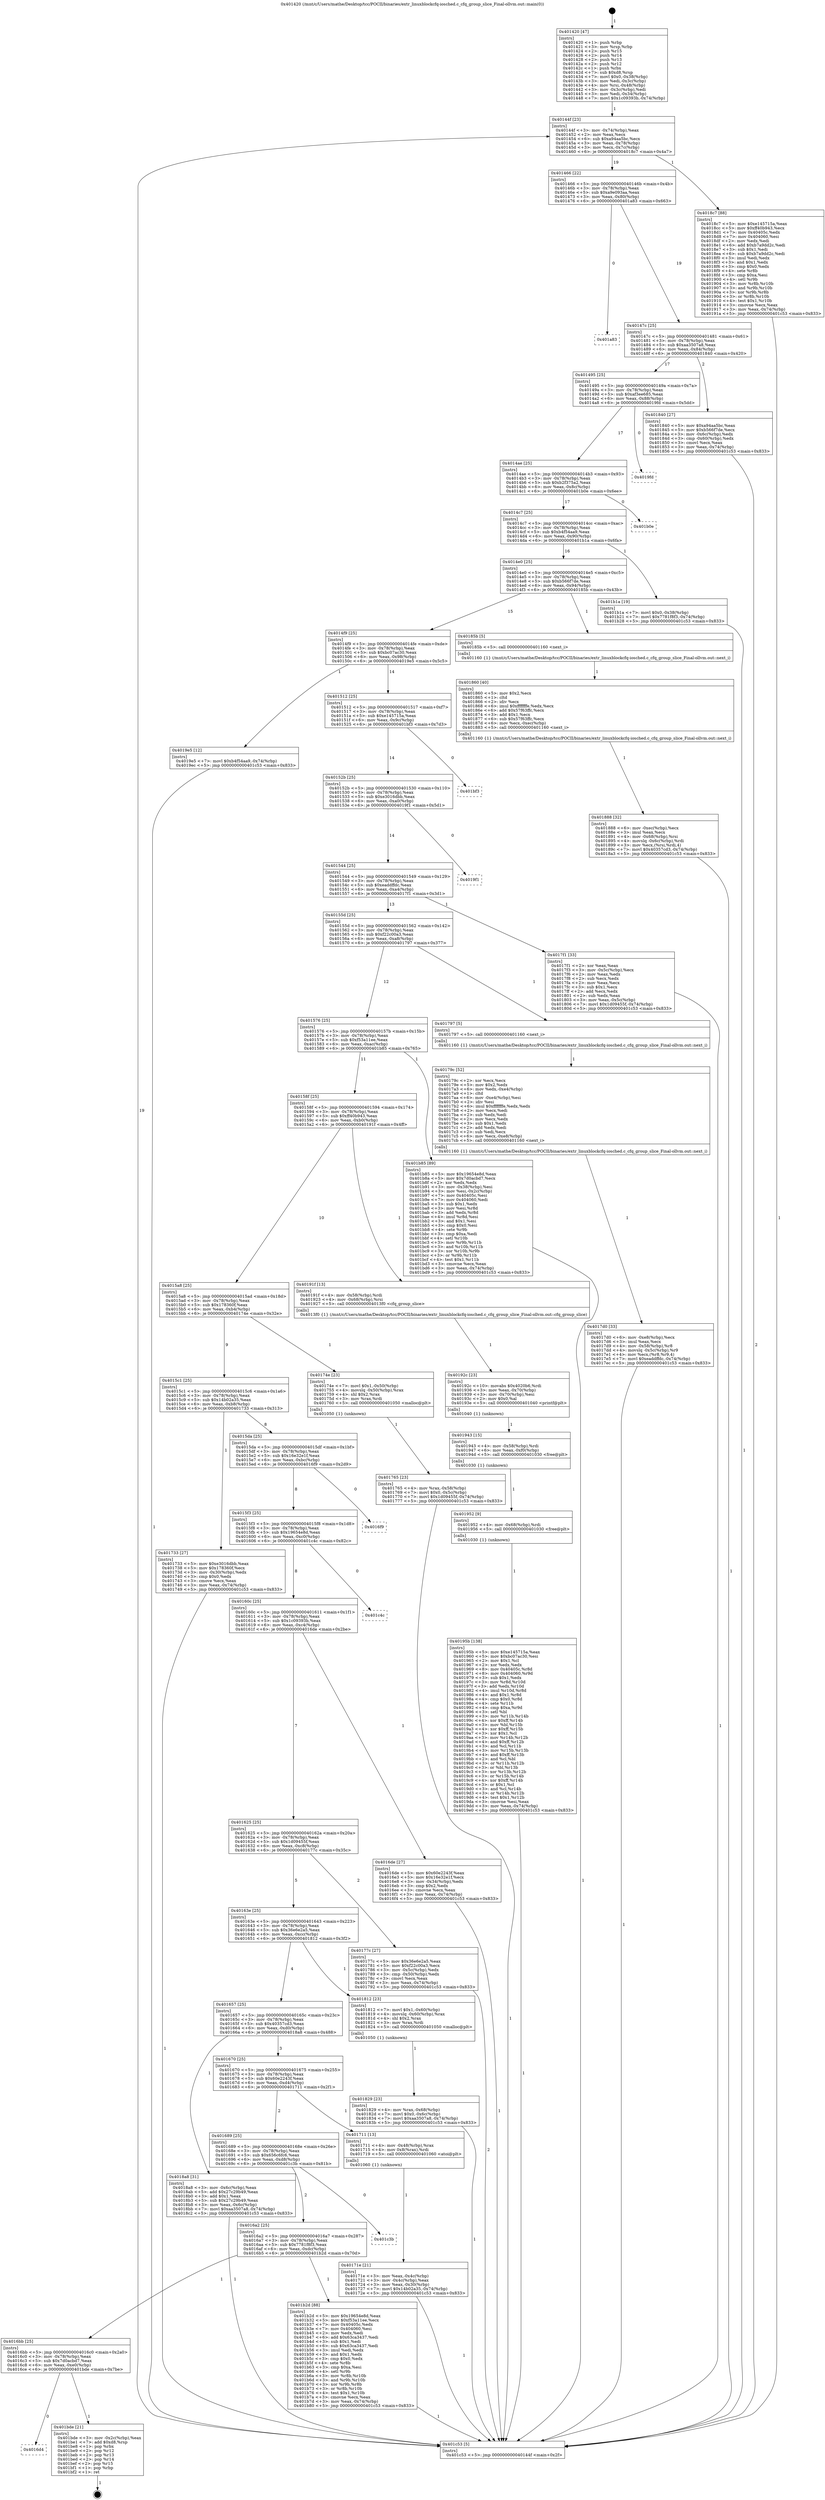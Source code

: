 digraph "0x401420" {
  label = "0x401420 (/mnt/c/Users/mathe/Desktop/tcc/POCII/binaries/extr_linuxblockcfq-iosched.c_cfq_group_slice_Final-ollvm.out::main(0))"
  labelloc = "t"
  node[shape=record]

  Entry [label="",width=0.3,height=0.3,shape=circle,fillcolor=black,style=filled]
  "0x40144f" [label="{
     0x40144f [23]\l
     | [instrs]\l
     &nbsp;&nbsp;0x40144f \<+3\>: mov -0x74(%rbp),%eax\l
     &nbsp;&nbsp;0x401452 \<+2\>: mov %eax,%ecx\l
     &nbsp;&nbsp;0x401454 \<+6\>: sub $0xa94aa5bc,%ecx\l
     &nbsp;&nbsp;0x40145a \<+3\>: mov %eax,-0x78(%rbp)\l
     &nbsp;&nbsp;0x40145d \<+3\>: mov %ecx,-0x7c(%rbp)\l
     &nbsp;&nbsp;0x401460 \<+6\>: je 00000000004018c7 \<main+0x4a7\>\l
  }"]
  "0x4018c7" [label="{
     0x4018c7 [88]\l
     | [instrs]\l
     &nbsp;&nbsp;0x4018c7 \<+5\>: mov $0xe145715a,%eax\l
     &nbsp;&nbsp;0x4018cc \<+5\>: mov $0xff40b943,%ecx\l
     &nbsp;&nbsp;0x4018d1 \<+7\>: mov 0x40405c,%edx\l
     &nbsp;&nbsp;0x4018d8 \<+7\>: mov 0x404060,%esi\l
     &nbsp;&nbsp;0x4018df \<+2\>: mov %edx,%edi\l
     &nbsp;&nbsp;0x4018e1 \<+6\>: add $0xb7a9dd2c,%edi\l
     &nbsp;&nbsp;0x4018e7 \<+3\>: sub $0x1,%edi\l
     &nbsp;&nbsp;0x4018ea \<+6\>: sub $0xb7a9dd2c,%edi\l
     &nbsp;&nbsp;0x4018f0 \<+3\>: imul %edi,%edx\l
     &nbsp;&nbsp;0x4018f3 \<+3\>: and $0x1,%edx\l
     &nbsp;&nbsp;0x4018f6 \<+3\>: cmp $0x0,%edx\l
     &nbsp;&nbsp;0x4018f9 \<+4\>: sete %r8b\l
     &nbsp;&nbsp;0x4018fd \<+3\>: cmp $0xa,%esi\l
     &nbsp;&nbsp;0x401900 \<+4\>: setl %r9b\l
     &nbsp;&nbsp;0x401904 \<+3\>: mov %r8b,%r10b\l
     &nbsp;&nbsp;0x401907 \<+3\>: and %r9b,%r10b\l
     &nbsp;&nbsp;0x40190a \<+3\>: xor %r9b,%r8b\l
     &nbsp;&nbsp;0x40190d \<+3\>: or %r8b,%r10b\l
     &nbsp;&nbsp;0x401910 \<+4\>: test $0x1,%r10b\l
     &nbsp;&nbsp;0x401914 \<+3\>: cmovne %ecx,%eax\l
     &nbsp;&nbsp;0x401917 \<+3\>: mov %eax,-0x74(%rbp)\l
     &nbsp;&nbsp;0x40191a \<+5\>: jmp 0000000000401c53 \<main+0x833\>\l
  }"]
  "0x401466" [label="{
     0x401466 [22]\l
     | [instrs]\l
     &nbsp;&nbsp;0x401466 \<+5\>: jmp 000000000040146b \<main+0x4b\>\l
     &nbsp;&nbsp;0x40146b \<+3\>: mov -0x78(%rbp),%eax\l
     &nbsp;&nbsp;0x40146e \<+5\>: sub $0xa9e093aa,%eax\l
     &nbsp;&nbsp;0x401473 \<+3\>: mov %eax,-0x80(%rbp)\l
     &nbsp;&nbsp;0x401476 \<+6\>: je 0000000000401a83 \<main+0x663\>\l
  }"]
  Exit [label="",width=0.3,height=0.3,shape=circle,fillcolor=black,style=filled,peripheries=2]
  "0x401a83" [label="{
     0x401a83\l
  }", style=dashed]
  "0x40147c" [label="{
     0x40147c [25]\l
     | [instrs]\l
     &nbsp;&nbsp;0x40147c \<+5\>: jmp 0000000000401481 \<main+0x61\>\l
     &nbsp;&nbsp;0x401481 \<+3\>: mov -0x78(%rbp),%eax\l
     &nbsp;&nbsp;0x401484 \<+5\>: sub $0xaa3507a8,%eax\l
     &nbsp;&nbsp;0x401489 \<+6\>: mov %eax,-0x84(%rbp)\l
     &nbsp;&nbsp;0x40148f \<+6\>: je 0000000000401840 \<main+0x420\>\l
  }"]
  "0x4016d4" [label="{
     0x4016d4\l
  }", style=dashed]
  "0x401840" [label="{
     0x401840 [27]\l
     | [instrs]\l
     &nbsp;&nbsp;0x401840 \<+5\>: mov $0xa94aa5bc,%eax\l
     &nbsp;&nbsp;0x401845 \<+5\>: mov $0xb566f7de,%ecx\l
     &nbsp;&nbsp;0x40184a \<+3\>: mov -0x6c(%rbp),%edx\l
     &nbsp;&nbsp;0x40184d \<+3\>: cmp -0x60(%rbp),%edx\l
     &nbsp;&nbsp;0x401850 \<+3\>: cmovl %ecx,%eax\l
     &nbsp;&nbsp;0x401853 \<+3\>: mov %eax,-0x74(%rbp)\l
     &nbsp;&nbsp;0x401856 \<+5\>: jmp 0000000000401c53 \<main+0x833\>\l
  }"]
  "0x401495" [label="{
     0x401495 [25]\l
     | [instrs]\l
     &nbsp;&nbsp;0x401495 \<+5\>: jmp 000000000040149a \<main+0x7a\>\l
     &nbsp;&nbsp;0x40149a \<+3\>: mov -0x78(%rbp),%eax\l
     &nbsp;&nbsp;0x40149d \<+5\>: sub $0xaf3ee685,%eax\l
     &nbsp;&nbsp;0x4014a2 \<+6\>: mov %eax,-0x88(%rbp)\l
     &nbsp;&nbsp;0x4014a8 \<+6\>: je 00000000004019fd \<main+0x5dd\>\l
  }"]
  "0x401bde" [label="{
     0x401bde [21]\l
     | [instrs]\l
     &nbsp;&nbsp;0x401bde \<+3\>: mov -0x2c(%rbp),%eax\l
     &nbsp;&nbsp;0x401be1 \<+7\>: add $0xd8,%rsp\l
     &nbsp;&nbsp;0x401be8 \<+1\>: pop %rbx\l
     &nbsp;&nbsp;0x401be9 \<+2\>: pop %r12\l
     &nbsp;&nbsp;0x401beb \<+2\>: pop %r13\l
     &nbsp;&nbsp;0x401bed \<+2\>: pop %r14\l
     &nbsp;&nbsp;0x401bef \<+2\>: pop %r15\l
     &nbsp;&nbsp;0x401bf1 \<+1\>: pop %rbp\l
     &nbsp;&nbsp;0x401bf2 \<+1\>: ret\l
  }"]
  "0x4019fd" [label="{
     0x4019fd\l
  }", style=dashed]
  "0x4014ae" [label="{
     0x4014ae [25]\l
     | [instrs]\l
     &nbsp;&nbsp;0x4014ae \<+5\>: jmp 00000000004014b3 \<main+0x93\>\l
     &nbsp;&nbsp;0x4014b3 \<+3\>: mov -0x78(%rbp),%eax\l
     &nbsp;&nbsp;0x4014b6 \<+5\>: sub $0xb2f375a2,%eax\l
     &nbsp;&nbsp;0x4014bb \<+6\>: mov %eax,-0x8c(%rbp)\l
     &nbsp;&nbsp;0x4014c1 \<+6\>: je 0000000000401b0e \<main+0x6ee\>\l
  }"]
  "0x4016bb" [label="{
     0x4016bb [25]\l
     | [instrs]\l
     &nbsp;&nbsp;0x4016bb \<+5\>: jmp 00000000004016c0 \<main+0x2a0\>\l
     &nbsp;&nbsp;0x4016c0 \<+3\>: mov -0x78(%rbp),%eax\l
     &nbsp;&nbsp;0x4016c3 \<+5\>: sub $0x7d0acbd7,%eax\l
     &nbsp;&nbsp;0x4016c8 \<+6\>: mov %eax,-0xe0(%rbp)\l
     &nbsp;&nbsp;0x4016ce \<+6\>: je 0000000000401bde \<main+0x7be\>\l
  }"]
  "0x401b0e" [label="{
     0x401b0e\l
  }", style=dashed]
  "0x4014c7" [label="{
     0x4014c7 [25]\l
     | [instrs]\l
     &nbsp;&nbsp;0x4014c7 \<+5\>: jmp 00000000004014cc \<main+0xac\>\l
     &nbsp;&nbsp;0x4014cc \<+3\>: mov -0x78(%rbp),%eax\l
     &nbsp;&nbsp;0x4014cf \<+5\>: sub $0xb4f54aa9,%eax\l
     &nbsp;&nbsp;0x4014d4 \<+6\>: mov %eax,-0x90(%rbp)\l
     &nbsp;&nbsp;0x4014da \<+6\>: je 0000000000401b1a \<main+0x6fa\>\l
  }"]
  "0x401b2d" [label="{
     0x401b2d [88]\l
     | [instrs]\l
     &nbsp;&nbsp;0x401b2d \<+5\>: mov $0x19654e8d,%eax\l
     &nbsp;&nbsp;0x401b32 \<+5\>: mov $0xf53a11ee,%ecx\l
     &nbsp;&nbsp;0x401b37 \<+7\>: mov 0x40405c,%edx\l
     &nbsp;&nbsp;0x401b3e \<+7\>: mov 0x404060,%esi\l
     &nbsp;&nbsp;0x401b45 \<+2\>: mov %edx,%edi\l
     &nbsp;&nbsp;0x401b47 \<+6\>: add $0x63ca3437,%edi\l
     &nbsp;&nbsp;0x401b4d \<+3\>: sub $0x1,%edi\l
     &nbsp;&nbsp;0x401b50 \<+6\>: sub $0x63ca3437,%edi\l
     &nbsp;&nbsp;0x401b56 \<+3\>: imul %edi,%edx\l
     &nbsp;&nbsp;0x401b59 \<+3\>: and $0x1,%edx\l
     &nbsp;&nbsp;0x401b5c \<+3\>: cmp $0x0,%edx\l
     &nbsp;&nbsp;0x401b5f \<+4\>: sete %r8b\l
     &nbsp;&nbsp;0x401b63 \<+3\>: cmp $0xa,%esi\l
     &nbsp;&nbsp;0x401b66 \<+4\>: setl %r9b\l
     &nbsp;&nbsp;0x401b6a \<+3\>: mov %r8b,%r10b\l
     &nbsp;&nbsp;0x401b6d \<+3\>: and %r9b,%r10b\l
     &nbsp;&nbsp;0x401b70 \<+3\>: xor %r9b,%r8b\l
     &nbsp;&nbsp;0x401b73 \<+3\>: or %r8b,%r10b\l
     &nbsp;&nbsp;0x401b76 \<+4\>: test $0x1,%r10b\l
     &nbsp;&nbsp;0x401b7a \<+3\>: cmovne %ecx,%eax\l
     &nbsp;&nbsp;0x401b7d \<+3\>: mov %eax,-0x74(%rbp)\l
     &nbsp;&nbsp;0x401b80 \<+5\>: jmp 0000000000401c53 \<main+0x833\>\l
  }"]
  "0x401b1a" [label="{
     0x401b1a [19]\l
     | [instrs]\l
     &nbsp;&nbsp;0x401b1a \<+7\>: movl $0x0,-0x38(%rbp)\l
     &nbsp;&nbsp;0x401b21 \<+7\>: movl $0x7781f8f3,-0x74(%rbp)\l
     &nbsp;&nbsp;0x401b28 \<+5\>: jmp 0000000000401c53 \<main+0x833\>\l
  }"]
  "0x4014e0" [label="{
     0x4014e0 [25]\l
     | [instrs]\l
     &nbsp;&nbsp;0x4014e0 \<+5\>: jmp 00000000004014e5 \<main+0xc5\>\l
     &nbsp;&nbsp;0x4014e5 \<+3\>: mov -0x78(%rbp),%eax\l
     &nbsp;&nbsp;0x4014e8 \<+5\>: sub $0xb566f7de,%eax\l
     &nbsp;&nbsp;0x4014ed \<+6\>: mov %eax,-0x94(%rbp)\l
     &nbsp;&nbsp;0x4014f3 \<+6\>: je 000000000040185b \<main+0x43b\>\l
  }"]
  "0x4016a2" [label="{
     0x4016a2 [25]\l
     | [instrs]\l
     &nbsp;&nbsp;0x4016a2 \<+5\>: jmp 00000000004016a7 \<main+0x287\>\l
     &nbsp;&nbsp;0x4016a7 \<+3\>: mov -0x78(%rbp),%eax\l
     &nbsp;&nbsp;0x4016aa \<+5\>: sub $0x7781f8f3,%eax\l
     &nbsp;&nbsp;0x4016af \<+6\>: mov %eax,-0xdc(%rbp)\l
     &nbsp;&nbsp;0x4016b5 \<+6\>: je 0000000000401b2d \<main+0x70d\>\l
  }"]
  "0x40185b" [label="{
     0x40185b [5]\l
     | [instrs]\l
     &nbsp;&nbsp;0x40185b \<+5\>: call 0000000000401160 \<next_i\>\l
     | [calls]\l
     &nbsp;&nbsp;0x401160 \{1\} (/mnt/c/Users/mathe/Desktop/tcc/POCII/binaries/extr_linuxblockcfq-iosched.c_cfq_group_slice_Final-ollvm.out::next_i)\l
  }"]
  "0x4014f9" [label="{
     0x4014f9 [25]\l
     | [instrs]\l
     &nbsp;&nbsp;0x4014f9 \<+5\>: jmp 00000000004014fe \<main+0xde\>\l
     &nbsp;&nbsp;0x4014fe \<+3\>: mov -0x78(%rbp),%eax\l
     &nbsp;&nbsp;0x401501 \<+5\>: sub $0xbc07ac30,%eax\l
     &nbsp;&nbsp;0x401506 \<+6\>: mov %eax,-0x98(%rbp)\l
     &nbsp;&nbsp;0x40150c \<+6\>: je 00000000004019e5 \<main+0x5c5\>\l
  }"]
  "0x401c3b" [label="{
     0x401c3b\l
  }", style=dashed]
  "0x4019e5" [label="{
     0x4019e5 [12]\l
     | [instrs]\l
     &nbsp;&nbsp;0x4019e5 \<+7\>: movl $0xb4f54aa9,-0x74(%rbp)\l
     &nbsp;&nbsp;0x4019ec \<+5\>: jmp 0000000000401c53 \<main+0x833\>\l
  }"]
  "0x401512" [label="{
     0x401512 [25]\l
     | [instrs]\l
     &nbsp;&nbsp;0x401512 \<+5\>: jmp 0000000000401517 \<main+0xf7\>\l
     &nbsp;&nbsp;0x401517 \<+3\>: mov -0x78(%rbp),%eax\l
     &nbsp;&nbsp;0x40151a \<+5\>: sub $0xe145715a,%eax\l
     &nbsp;&nbsp;0x40151f \<+6\>: mov %eax,-0x9c(%rbp)\l
     &nbsp;&nbsp;0x401525 \<+6\>: je 0000000000401bf3 \<main+0x7d3\>\l
  }"]
  "0x40195b" [label="{
     0x40195b [138]\l
     | [instrs]\l
     &nbsp;&nbsp;0x40195b \<+5\>: mov $0xe145715a,%eax\l
     &nbsp;&nbsp;0x401960 \<+5\>: mov $0xbc07ac30,%esi\l
     &nbsp;&nbsp;0x401965 \<+2\>: mov $0x1,%cl\l
     &nbsp;&nbsp;0x401967 \<+2\>: xor %edx,%edx\l
     &nbsp;&nbsp;0x401969 \<+8\>: mov 0x40405c,%r8d\l
     &nbsp;&nbsp;0x401971 \<+8\>: mov 0x404060,%r9d\l
     &nbsp;&nbsp;0x401979 \<+3\>: sub $0x1,%edx\l
     &nbsp;&nbsp;0x40197c \<+3\>: mov %r8d,%r10d\l
     &nbsp;&nbsp;0x40197f \<+3\>: add %edx,%r10d\l
     &nbsp;&nbsp;0x401982 \<+4\>: imul %r10d,%r8d\l
     &nbsp;&nbsp;0x401986 \<+4\>: and $0x1,%r8d\l
     &nbsp;&nbsp;0x40198a \<+4\>: cmp $0x0,%r8d\l
     &nbsp;&nbsp;0x40198e \<+4\>: sete %r11b\l
     &nbsp;&nbsp;0x401992 \<+4\>: cmp $0xa,%r9d\l
     &nbsp;&nbsp;0x401996 \<+3\>: setl %bl\l
     &nbsp;&nbsp;0x401999 \<+3\>: mov %r11b,%r14b\l
     &nbsp;&nbsp;0x40199c \<+4\>: xor $0xff,%r14b\l
     &nbsp;&nbsp;0x4019a0 \<+3\>: mov %bl,%r15b\l
     &nbsp;&nbsp;0x4019a3 \<+4\>: xor $0xff,%r15b\l
     &nbsp;&nbsp;0x4019a7 \<+3\>: xor $0x1,%cl\l
     &nbsp;&nbsp;0x4019aa \<+3\>: mov %r14b,%r12b\l
     &nbsp;&nbsp;0x4019ad \<+4\>: and $0xff,%r12b\l
     &nbsp;&nbsp;0x4019b1 \<+3\>: and %cl,%r11b\l
     &nbsp;&nbsp;0x4019b4 \<+3\>: mov %r15b,%r13b\l
     &nbsp;&nbsp;0x4019b7 \<+4\>: and $0xff,%r13b\l
     &nbsp;&nbsp;0x4019bb \<+2\>: and %cl,%bl\l
     &nbsp;&nbsp;0x4019bd \<+3\>: or %r11b,%r12b\l
     &nbsp;&nbsp;0x4019c0 \<+3\>: or %bl,%r13b\l
     &nbsp;&nbsp;0x4019c3 \<+3\>: xor %r13b,%r12b\l
     &nbsp;&nbsp;0x4019c6 \<+3\>: or %r15b,%r14b\l
     &nbsp;&nbsp;0x4019c9 \<+4\>: xor $0xff,%r14b\l
     &nbsp;&nbsp;0x4019cd \<+3\>: or $0x1,%cl\l
     &nbsp;&nbsp;0x4019d0 \<+3\>: and %cl,%r14b\l
     &nbsp;&nbsp;0x4019d3 \<+3\>: or %r14b,%r12b\l
     &nbsp;&nbsp;0x4019d6 \<+4\>: test $0x1,%r12b\l
     &nbsp;&nbsp;0x4019da \<+3\>: cmovne %esi,%eax\l
     &nbsp;&nbsp;0x4019dd \<+3\>: mov %eax,-0x74(%rbp)\l
     &nbsp;&nbsp;0x4019e0 \<+5\>: jmp 0000000000401c53 \<main+0x833\>\l
  }"]
  "0x401bf3" [label="{
     0x401bf3\l
  }", style=dashed]
  "0x40152b" [label="{
     0x40152b [25]\l
     | [instrs]\l
     &nbsp;&nbsp;0x40152b \<+5\>: jmp 0000000000401530 \<main+0x110\>\l
     &nbsp;&nbsp;0x401530 \<+3\>: mov -0x78(%rbp),%eax\l
     &nbsp;&nbsp;0x401533 \<+5\>: sub $0xe3016dbb,%eax\l
     &nbsp;&nbsp;0x401538 \<+6\>: mov %eax,-0xa0(%rbp)\l
     &nbsp;&nbsp;0x40153e \<+6\>: je 00000000004019f1 \<main+0x5d1\>\l
  }"]
  "0x401952" [label="{
     0x401952 [9]\l
     | [instrs]\l
     &nbsp;&nbsp;0x401952 \<+4\>: mov -0x68(%rbp),%rdi\l
     &nbsp;&nbsp;0x401956 \<+5\>: call 0000000000401030 \<free@plt\>\l
     | [calls]\l
     &nbsp;&nbsp;0x401030 \{1\} (unknown)\l
  }"]
  "0x4019f1" [label="{
     0x4019f1\l
  }", style=dashed]
  "0x401544" [label="{
     0x401544 [25]\l
     | [instrs]\l
     &nbsp;&nbsp;0x401544 \<+5\>: jmp 0000000000401549 \<main+0x129\>\l
     &nbsp;&nbsp;0x401549 \<+3\>: mov -0x78(%rbp),%eax\l
     &nbsp;&nbsp;0x40154c \<+5\>: sub $0xeaddffdc,%eax\l
     &nbsp;&nbsp;0x401551 \<+6\>: mov %eax,-0xa4(%rbp)\l
     &nbsp;&nbsp;0x401557 \<+6\>: je 00000000004017f1 \<main+0x3d1\>\l
  }"]
  "0x401943" [label="{
     0x401943 [15]\l
     | [instrs]\l
     &nbsp;&nbsp;0x401943 \<+4\>: mov -0x58(%rbp),%rdi\l
     &nbsp;&nbsp;0x401947 \<+6\>: mov %eax,-0xf0(%rbp)\l
     &nbsp;&nbsp;0x40194d \<+5\>: call 0000000000401030 \<free@plt\>\l
     | [calls]\l
     &nbsp;&nbsp;0x401030 \{1\} (unknown)\l
  }"]
  "0x4017f1" [label="{
     0x4017f1 [33]\l
     | [instrs]\l
     &nbsp;&nbsp;0x4017f1 \<+2\>: xor %eax,%eax\l
     &nbsp;&nbsp;0x4017f3 \<+3\>: mov -0x5c(%rbp),%ecx\l
     &nbsp;&nbsp;0x4017f6 \<+2\>: mov %eax,%edx\l
     &nbsp;&nbsp;0x4017f8 \<+2\>: sub %ecx,%edx\l
     &nbsp;&nbsp;0x4017fa \<+2\>: mov %eax,%ecx\l
     &nbsp;&nbsp;0x4017fc \<+3\>: sub $0x1,%ecx\l
     &nbsp;&nbsp;0x4017ff \<+2\>: add %ecx,%edx\l
     &nbsp;&nbsp;0x401801 \<+2\>: sub %edx,%eax\l
     &nbsp;&nbsp;0x401803 \<+3\>: mov %eax,-0x5c(%rbp)\l
     &nbsp;&nbsp;0x401806 \<+7\>: movl $0x1d09455f,-0x74(%rbp)\l
     &nbsp;&nbsp;0x40180d \<+5\>: jmp 0000000000401c53 \<main+0x833\>\l
  }"]
  "0x40155d" [label="{
     0x40155d [25]\l
     | [instrs]\l
     &nbsp;&nbsp;0x40155d \<+5\>: jmp 0000000000401562 \<main+0x142\>\l
     &nbsp;&nbsp;0x401562 \<+3\>: mov -0x78(%rbp),%eax\l
     &nbsp;&nbsp;0x401565 \<+5\>: sub $0xf22c00a3,%eax\l
     &nbsp;&nbsp;0x40156a \<+6\>: mov %eax,-0xa8(%rbp)\l
     &nbsp;&nbsp;0x401570 \<+6\>: je 0000000000401797 \<main+0x377\>\l
  }"]
  "0x40192c" [label="{
     0x40192c [23]\l
     | [instrs]\l
     &nbsp;&nbsp;0x40192c \<+10\>: movabs $0x4020b6,%rdi\l
     &nbsp;&nbsp;0x401936 \<+3\>: mov %eax,-0x70(%rbp)\l
     &nbsp;&nbsp;0x401939 \<+3\>: mov -0x70(%rbp),%esi\l
     &nbsp;&nbsp;0x40193c \<+2\>: mov $0x0,%al\l
     &nbsp;&nbsp;0x40193e \<+5\>: call 0000000000401040 \<printf@plt\>\l
     | [calls]\l
     &nbsp;&nbsp;0x401040 \{1\} (unknown)\l
  }"]
  "0x401797" [label="{
     0x401797 [5]\l
     | [instrs]\l
     &nbsp;&nbsp;0x401797 \<+5\>: call 0000000000401160 \<next_i\>\l
     | [calls]\l
     &nbsp;&nbsp;0x401160 \{1\} (/mnt/c/Users/mathe/Desktop/tcc/POCII/binaries/extr_linuxblockcfq-iosched.c_cfq_group_slice_Final-ollvm.out::next_i)\l
  }"]
  "0x401576" [label="{
     0x401576 [25]\l
     | [instrs]\l
     &nbsp;&nbsp;0x401576 \<+5\>: jmp 000000000040157b \<main+0x15b\>\l
     &nbsp;&nbsp;0x40157b \<+3\>: mov -0x78(%rbp),%eax\l
     &nbsp;&nbsp;0x40157e \<+5\>: sub $0xf53a11ee,%eax\l
     &nbsp;&nbsp;0x401583 \<+6\>: mov %eax,-0xac(%rbp)\l
     &nbsp;&nbsp;0x401589 \<+6\>: je 0000000000401b85 \<main+0x765\>\l
  }"]
  "0x401888" [label="{
     0x401888 [32]\l
     | [instrs]\l
     &nbsp;&nbsp;0x401888 \<+6\>: mov -0xec(%rbp),%ecx\l
     &nbsp;&nbsp;0x40188e \<+3\>: imul %eax,%ecx\l
     &nbsp;&nbsp;0x401891 \<+4\>: mov -0x68(%rbp),%rsi\l
     &nbsp;&nbsp;0x401895 \<+4\>: movslq -0x6c(%rbp),%rdi\l
     &nbsp;&nbsp;0x401899 \<+3\>: mov %ecx,(%rsi,%rdi,4)\l
     &nbsp;&nbsp;0x40189c \<+7\>: movl $0x40357cd3,-0x74(%rbp)\l
     &nbsp;&nbsp;0x4018a3 \<+5\>: jmp 0000000000401c53 \<main+0x833\>\l
  }"]
  "0x401b85" [label="{
     0x401b85 [89]\l
     | [instrs]\l
     &nbsp;&nbsp;0x401b85 \<+5\>: mov $0x19654e8d,%eax\l
     &nbsp;&nbsp;0x401b8a \<+5\>: mov $0x7d0acbd7,%ecx\l
     &nbsp;&nbsp;0x401b8f \<+2\>: xor %edx,%edx\l
     &nbsp;&nbsp;0x401b91 \<+3\>: mov -0x38(%rbp),%esi\l
     &nbsp;&nbsp;0x401b94 \<+3\>: mov %esi,-0x2c(%rbp)\l
     &nbsp;&nbsp;0x401b97 \<+7\>: mov 0x40405c,%esi\l
     &nbsp;&nbsp;0x401b9e \<+7\>: mov 0x404060,%edi\l
     &nbsp;&nbsp;0x401ba5 \<+3\>: sub $0x1,%edx\l
     &nbsp;&nbsp;0x401ba8 \<+3\>: mov %esi,%r8d\l
     &nbsp;&nbsp;0x401bab \<+3\>: add %edx,%r8d\l
     &nbsp;&nbsp;0x401bae \<+4\>: imul %r8d,%esi\l
     &nbsp;&nbsp;0x401bb2 \<+3\>: and $0x1,%esi\l
     &nbsp;&nbsp;0x401bb5 \<+3\>: cmp $0x0,%esi\l
     &nbsp;&nbsp;0x401bb8 \<+4\>: sete %r9b\l
     &nbsp;&nbsp;0x401bbc \<+3\>: cmp $0xa,%edi\l
     &nbsp;&nbsp;0x401bbf \<+4\>: setl %r10b\l
     &nbsp;&nbsp;0x401bc3 \<+3\>: mov %r9b,%r11b\l
     &nbsp;&nbsp;0x401bc6 \<+3\>: and %r10b,%r11b\l
     &nbsp;&nbsp;0x401bc9 \<+3\>: xor %r10b,%r9b\l
     &nbsp;&nbsp;0x401bcc \<+3\>: or %r9b,%r11b\l
     &nbsp;&nbsp;0x401bcf \<+4\>: test $0x1,%r11b\l
     &nbsp;&nbsp;0x401bd3 \<+3\>: cmovne %ecx,%eax\l
     &nbsp;&nbsp;0x401bd6 \<+3\>: mov %eax,-0x74(%rbp)\l
     &nbsp;&nbsp;0x401bd9 \<+5\>: jmp 0000000000401c53 \<main+0x833\>\l
  }"]
  "0x40158f" [label="{
     0x40158f [25]\l
     | [instrs]\l
     &nbsp;&nbsp;0x40158f \<+5\>: jmp 0000000000401594 \<main+0x174\>\l
     &nbsp;&nbsp;0x401594 \<+3\>: mov -0x78(%rbp),%eax\l
     &nbsp;&nbsp;0x401597 \<+5\>: sub $0xff40b943,%eax\l
     &nbsp;&nbsp;0x40159c \<+6\>: mov %eax,-0xb0(%rbp)\l
     &nbsp;&nbsp;0x4015a2 \<+6\>: je 000000000040191f \<main+0x4ff\>\l
  }"]
  "0x401860" [label="{
     0x401860 [40]\l
     | [instrs]\l
     &nbsp;&nbsp;0x401860 \<+5\>: mov $0x2,%ecx\l
     &nbsp;&nbsp;0x401865 \<+1\>: cltd\l
     &nbsp;&nbsp;0x401866 \<+2\>: idiv %ecx\l
     &nbsp;&nbsp;0x401868 \<+6\>: imul $0xfffffffe,%edx,%ecx\l
     &nbsp;&nbsp;0x40186e \<+6\>: add $0x57f63ffc,%ecx\l
     &nbsp;&nbsp;0x401874 \<+3\>: add $0x1,%ecx\l
     &nbsp;&nbsp;0x401877 \<+6\>: sub $0x57f63ffc,%ecx\l
     &nbsp;&nbsp;0x40187d \<+6\>: mov %ecx,-0xec(%rbp)\l
     &nbsp;&nbsp;0x401883 \<+5\>: call 0000000000401160 \<next_i\>\l
     | [calls]\l
     &nbsp;&nbsp;0x401160 \{1\} (/mnt/c/Users/mathe/Desktop/tcc/POCII/binaries/extr_linuxblockcfq-iosched.c_cfq_group_slice_Final-ollvm.out::next_i)\l
  }"]
  "0x40191f" [label="{
     0x40191f [13]\l
     | [instrs]\l
     &nbsp;&nbsp;0x40191f \<+4\>: mov -0x58(%rbp),%rdi\l
     &nbsp;&nbsp;0x401923 \<+4\>: mov -0x68(%rbp),%rsi\l
     &nbsp;&nbsp;0x401927 \<+5\>: call 00000000004013f0 \<cfq_group_slice\>\l
     | [calls]\l
     &nbsp;&nbsp;0x4013f0 \{1\} (/mnt/c/Users/mathe/Desktop/tcc/POCII/binaries/extr_linuxblockcfq-iosched.c_cfq_group_slice_Final-ollvm.out::cfq_group_slice)\l
  }"]
  "0x4015a8" [label="{
     0x4015a8 [25]\l
     | [instrs]\l
     &nbsp;&nbsp;0x4015a8 \<+5\>: jmp 00000000004015ad \<main+0x18d\>\l
     &nbsp;&nbsp;0x4015ad \<+3\>: mov -0x78(%rbp),%eax\l
     &nbsp;&nbsp;0x4015b0 \<+5\>: sub $0x178360f,%eax\l
     &nbsp;&nbsp;0x4015b5 \<+6\>: mov %eax,-0xb4(%rbp)\l
     &nbsp;&nbsp;0x4015bb \<+6\>: je 000000000040174e \<main+0x32e\>\l
  }"]
  "0x401829" [label="{
     0x401829 [23]\l
     | [instrs]\l
     &nbsp;&nbsp;0x401829 \<+4\>: mov %rax,-0x68(%rbp)\l
     &nbsp;&nbsp;0x40182d \<+7\>: movl $0x0,-0x6c(%rbp)\l
     &nbsp;&nbsp;0x401834 \<+7\>: movl $0xaa3507a8,-0x74(%rbp)\l
     &nbsp;&nbsp;0x40183b \<+5\>: jmp 0000000000401c53 \<main+0x833\>\l
  }"]
  "0x40174e" [label="{
     0x40174e [23]\l
     | [instrs]\l
     &nbsp;&nbsp;0x40174e \<+7\>: movl $0x1,-0x50(%rbp)\l
     &nbsp;&nbsp;0x401755 \<+4\>: movslq -0x50(%rbp),%rax\l
     &nbsp;&nbsp;0x401759 \<+4\>: shl $0x2,%rax\l
     &nbsp;&nbsp;0x40175d \<+3\>: mov %rax,%rdi\l
     &nbsp;&nbsp;0x401760 \<+5\>: call 0000000000401050 \<malloc@plt\>\l
     | [calls]\l
     &nbsp;&nbsp;0x401050 \{1\} (unknown)\l
  }"]
  "0x4015c1" [label="{
     0x4015c1 [25]\l
     | [instrs]\l
     &nbsp;&nbsp;0x4015c1 \<+5\>: jmp 00000000004015c6 \<main+0x1a6\>\l
     &nbsp;&nbsp;0x4015c6 \<+3\>: mov -0x78(%rbp),%eax\l
     &nbsp;&nbsp;0x4015c9 \<+5\>: sub $0x14b02a35,%eax\l
     &nbsp;&nbsp;0x4015ce \<+6\>: mov %eax,-0xb8(%rbp)\l
     &nbsp;&nbsp;0x4015d4 \<+6\>: je 0000000000401733 \<main+0x313\>\l
  }"]
  "0x4017d0" [label="{
     0x4017d0 [33]\l
     | [instrs]\l
     &nbsp;&nbsp;0x4017d0 \<+6\>: mov -0xe8(%rbp),%ecx\l
     &nbsp;&nbsp;0x4017d6 \<+3\>: imul %eax,%ecx\l
     &nbsp;&nbsp;0x4017d9 \<+4\>: mov -0x58(%rbp),%r8\l
     &nbsp;&nbsp;0x4017dd \<+4\>: movslq -0x5c(%rbp),%r9\l
     &nbsp;&nbsp;0x4017e1 \<+4\>: mov %ecx,(%r8,%r9,4)\l
     &nbsp;&nbsp;0x4017e5 \<+7\>: movl $0xeaddffdc,-0x74(%rbp)\l
     &nbsp;&nbsp;0x4017ec \<+5\>: jmp 0000000000401c53 \<main+0x833\>\l
  }"]
  "0x401733" [label="{
     0x401733 [27]\l
     | [instrs]\l
     &nbsp;&nbsp;0x401733 \<+5\>: mov $0xe3016dbb,%eax\l
     &nbsp;&nbsp;0x401738 \<+5\>: mov $0x178360f,%ecx\l
     &nbsp;&nbsp;0x40173d \<+3\>: mov -0x30(%rbp),%edx\l
     &nbsp;&nbsp;0x401740 \<+3\>: cmp $0x0,%edx\l
     &nbsp;&nbsp;0x401743 \<+3\>: cmove %ecx,%eax\l
     &nbsp;&nbsp;0x401746 \<+3\>: mov %eax,-0x74(%rbp)\l
     &nbsp;&nbsp;0x401749 \<+5\>: jmp 0000000000401c53 \<main+0x833\>\l
  }"]
  "0x4015da" [label="{
     0x4015da [25]\l
     | [instrs]\l
     &nbsp;&nbsp;0x4015da \<+5\>: jmp 00000000004015df \<main+0x1bf\>\l
     &nbsp;&nbsp;0x4015df \<+3\>: mov -0x78(%rbp),%eax\l
     &nbsp;&nbsp;0x4015e2 \<+5\>: sub $0x16e32e1f,%eax\l
     &nbsp;&nbsp;0x4015e7 \<+6\>: mov %eax,-0xbc(%rbp)\l
     &nbsp;&nbsp;0x4015ed \<+6\>: je 00000000004016f9 \<main+0x2d9\>\l
  }"]
  "0x40179c" [label="{
     0x40179c [52]\l
     | [instrs]\l
     &nbsp;&nbsp;0x40179c \<+2\>: xor %ecx,%ecx\l
     &nbsp;&nbsp;0x40179e \<+5\>: mov $0x2,%edx\l
     &nbsp;&nbsp;0x4017a3 \<+6\>: mov %edx,-0xe4(%rbp)\l
     &nbsp;&nbsp;0x4017a9 \<+1\>: cltd\l
     &nbsp;&nbsp;0x4017aa \<+6\>: mov -0xe4(%rbp),%esi\l
     &nbsp;&nbsp;0x4017b0 \<+2\>: idiv %esi\l
     &nbsp;&nbsp;0x4017b2 \<+6\>: imul $0xfffffffe,%edx,%edx\l
     &nbsp;&nbsp;0x4017b8 \<+2\>: mov %ecx,%edi\l
     &nbsp;&nbsp;0x4017ba \<+2\>: sub %edx,%edi\l
     &nbsp;&nbsp;0x4017bc \<+2\>: mov %ecx,%edx\l
     &nbsp;&nbsp;0x4017be \<+3\>: sub $0x1,%edx\l
     &nbsp;&nbsp;0x4017c1 \<+2\>: add %edx,%edi\l
     &nbsp;&nbsp;0x4017c3 \<+2\>: sub %edi,%ecx\l
     &nbsp;&nbsp;0x4017c5 \<+6\>: mov %ecx,-0xe8(%rbp)\l
     &nbsp;&nbsp;0x4017cb \<+5\>: call 0000000000401160 \<next_i\>\l
     | [calls]\l
     &nbsp;&nbsp;0x401160 \{1\} (/mnt/c/Users/mathe/Desktop/tcc/POCII/binaries/extr_linuxblockcfq-iosched.c_cfq_group_slice_Final-ollvm.out::next_i)\l
  }"]
  "0x4016f9" [label="{
     0x4016f9\l
  }", style=dashed]
  "0x4015f3" [label="{
     0x4015f3 [25]\l
     | [instrs]\l
     &nbsp;&nbsp;0x4015f3 \<+5\>: jmp 00000000004015f8 \<main+0x1d8\>\l
     &nbsp;&nbsp;0x4015f8 \<+3\>: mov -0x78(%rbp),%eax\l
     &nbsp;&nbsp;0x4015fb \<+5\>: sub $0x19654e8d,%eax\l
     &nbsp;&nbsp;0x401600 \<+6\>: mov %eax,-0xc0(%rbp)\l
     &nbsp;&nbsp;0x401606 \<+6\>: je 0000000000401c4c \<main+0x82c\>\l
  }"]
  "0x401765" [label="{
     0x401765 [23]\l
     | [instrs]\l
     &nbsp;&nbsp;0x401765 \<+4\>: mov %rax,-0x58(%rbp)\l
     &nbsp;&nbsp;0x401769 \<+7\>: movl $0x0,-0x5c(%rbp)\l
     &nbsp;&nbsp;0x401770 \<+7\>: movl $0x1d09455f,-0x74(%rbp)\l
     &nbsp;&nbsp;0x401777 \<+5\>: jmp 0000000000401c53 \<main+0x833\>\l
  }"]
  "0x401c4c" [label="{
     0x401c4c\l
  }", style=dashed]
  "0x40160c" [label="{
     0x40160c [25]\l
     | [instrs]\l
     &nbsp;&nbsp;0x40160c \<+5\>: jmp 0000000000401611 \<main+0x1f1\>\l
     &nbsp;&nbsp;0x401611 \<+3\>: mov -0x78(%rbp),%eax\l
     &nbsp;&nbsp;0x401614 \<+5\>: sub $0x1c09393b,%eax\l
     &nbsp;&nbsp;0x401619 \<+6\>: mov %eax,-0xc4(%rbp)\l
     &nbsp;&nbsp;0x40161f \<+6\>: je 00000000004016de \<main+0x2be\>\l
  }"]
  "0x40171e" [label="{
     0x40171e [21]\l
     | [instrs]\l
     &nbsp;&nbsp;0x40171e \<+3\>: mov %eax,-0x4c(%rbp)\l
     &nbsp;&nbsp;0x401721 \<+3\>: mov -0x4c(%rbp),%eax\l
     &nbsp;&nbsp;0x401724 \<+3\>: mov %eax,-0x30(%rbp)\l
     &nbsp;&nbsp;0x401727 \<+7\>: movl $0x14b02a35,-0x74(%rbp)\l
     &nbsp;&nbsp;0x40172e \<+5\>: jmp 0000000000401c53 \<main+0x833\>\l
  }"]
  "0x4016de" [label="{
     0x4016de [27]\l
     | [instrs]\l
     &nbsp;&nbsp;0x4016de \<+5\>: mov $0x60e2243f,%eax\l
     &nbsp;&nbsp;0x4016e3 \<+5\>: mov $0x16e32e1f,%ecx\l
     &nbsp;&nbsp;0x4016e8 \<+3\>: mov -0x34(%rbp),%edx\l
     &nbsp;&nbsp;0x4016eb \<+3\>: cmp $0x2,%edx\l
     &nbsp;&nbsp;0x4016ee \<+3\>: cmovne %ecx,%eax\l
     &nbsp;&nbsp;0x4016f1 \<+3\>: mov %eax,-0x74(%rbp)\l
     &nbsp;&nbsp;0x4016f4 \<+5\>: jmp 0000000000401c53 \<main+0x833\>\l
  }"]
  "0x401625" [label="{
     0x401625 [25]\l
     | [instrs]\l
     &nbsp;&nbsp;0x401625 \<+5\>: jmp 000000000040162a \<main+0x20a\>\l
     &nbsp;&nbsp;0x40162a \<+3\>: mov -0x78(%rbp),%eax\l
     &nbsp;&nbsp;0x40162d \<+5\>: sub $0x1d09455f,%eax\l
     &nbsp;&nbsp;0x401632 \<+6\>: mov %eax,-0xc8(%rbp)\l
     &nbsp;&nbsp;0x401638 \<+6\>: je 000000000040177c \<main+0x35c\>\l
  }"]
  "0x401c53" [label="{
     0x401c53 [5]\l
     | [instrs]\l
     &nbsp;&nbsp;0x401c53 \<+5\>: jmp 000000000040144f \<main+0x2f\>\l
  }"]
  "0x401420" [label="{
     0x401420 [47]\l
     | [instrs]\l
     &nbsp;&nbsp;0x401420 \<+1\>: push %rbp\l
     &nbsp;&nbsp;0x401421 \<+3\>: mov %rsp,%rbp\l
     &nbsp;&nbsp;0x401424 \<+2\>: push %r15\l
     &nbsp;&nbsp;0x401426 \<+2\>: push %r14\l
     &nbsp;&nbsp;0x401428 \<+2\>: push %r13\l
     &nbsp;&nbsp;0x40142a \<+2\>: push %r12\l
     &nbsp;&nbsp;0x40142c \<+1\>: push %rbx\l
     &nbsp;&nbsp;0x40142d \<+7\>: sub $0xd8,%rsp\l
     &nbsp;&nbsp;0x401434 \<+7\>: movl $0x0,-0x38(%rbp)\l
     &nbsp;&nbsp;0x40143b \<+3\>: mov %edi,-0x3c(%rbp)\l
     &nbsp;&nbsp;0x40143e \<+4\>: mov %rsi,-0x48(%rbp)\l
     &nbsp;&nbsp;0x401442 \<+3\>: mov -0x3c(%rbp),%edi\l
     &nbsp;&nbsp;0x401445 \<+3\>: mov %edi,-0x34(%rbp)\l
     &nbsp;&nbsp;0x401448 \<+7\>: movl $0x1c09393b,-0x74(%rbp)\l
  }"]
  "0x401689" [label="{
     0x401689 [25]\l
     | [instrs]\l
     &nbsp;&nbsp;0x401689 \<+5\>: jmp 000000000040168e \<main+0x26e\>\l
     &nbsp;&nbsp;0x40168e \<+3\>: mov -0x78(%rbp),%eax\l
     &nbsp;&nbsp;0x401691 \<+5\>: sub $0x656c6fc6,%eax\l
     &nbsp;&nbsp;0x401696 \<+6\>: mov %eax,-0xd8(%rbp)\l
     &nbsp;&nbsp;0x40169c \<+6\>: je 0000000000401c3b \<main+0x81b\>\l
  }"]
  "0x40177c" [label="{
     0x40177c [27]\l
     | [instrs]\l
     &nbsp;&nbsp;0x40177c \<+5\>: mov $0x36e6e2a5,%eax\l
     &nbsp;&nbsp;0x401781 \<+5\>: mov $0xf22c00a3,%ecx\l
     &nbsp;&nbsp;0x401786 \<+3\>: mov -0x5c(%rbp),%edx\l
     &nbsp;&nbsp;0x401789 \<+3\>: cmp -0x50(%rbp),%edx\l
     &nbsp;&nbsp;0x40178c \<+3\>: cmovl %ecx,%eax\l
     &nbsp;&nbsp;0x40178f \<+3\>: mov %eax,-0x74(%rbp)\l
     &nbsp;&nbsp;0x401792 \<+5\>: jmp 0000000000401c53 \<main+0x833\>\l
  }"]
  "0x40163e" [label="{
     0x40163e [25]\l
     | [instrs]\l
     &nbsp;&nbsp;0x40163e \<+5\>: jmp 0000000000401643 \<main+0x223\>\l
     &nbsp;&nbsp;0x401643 \<+3\>: mov -0x78(%rbp),%eax\l
     &nbsp;&nbsp;0x401646 \<+5\>: sub $0x36e6e2a5,%eax\l
     &nbsp;&nbsp;0x40164b \<+6\>: mov %eax,-0xcc(%rbp)\l
     &nbsp;&nbsp;0x401651 \<+6\>: je 0000000000401812 \<main+0x3f2\>\l
  }"]
  "0x401711" [label="{
     0x401711 [13]\l
     | [instrs]\l
     &nbsp;&nbsp;0x401711 \<+4\>: mov -0x48(%rbp),%rax\l
     &nbsp;&nbsp;0x401715 \<+4\>: mov 0x8(%rax),%rdi\l
     &nbsp;&nbsp;0x401719 \<+5\>: call 0000000000401060 \<atoi@plt\>\l
     | [calls]\l
     &nbsp;&nbsp;0x401060 \{1\} (unknown)\l
  }"]
  "0x401812" [label="{
     0x401812 [23]\l
     | [instrs]\l
     &nbsp;&nbsp;0x401812 \<+7\>: movl $0x1,-0x60(%rbp)\l
     &nbsp;&nbsp;0x401819 \<+4\>: movslq -0x60(%rbp),%rax\l
     &nbsp;&nbsp;0x40181d \<+4\>: shl $0x2,%rax\l
     &nbsp;&nbsp;0x401821 \<+3\>: mov %rax,%rdi\l
     &nbsp;&nbsp;0x401824 \<+5\>: call 0000000000401050 \<malloc@plt\>\l
     | [calls]\l
     &nbsp;&nbsp;0x401050 \{1\} (unknown)\l
  }"]
  "0x401657" [label="{
     0x401657 [25]\l
     | [instrs]\l
     &nbsp;&nbsp;0x401657 \<+5\>: jmp 000000000040165c \<main+0x23c\>\l
     &nbsp;&nbsp;0x40165c \<+3\>: mov -0x78(%rbp),%eax\l
     &nbsp;&nbsp;0x40165f \<+5\>: sub $0x40357cd3,%eax\l
     &nbsp;&nbsp;0x401664 \<+6\>: mov %eax,-0xd0(%rbp)\l
     &nbsp;&nbsp;0x40166a \<+6\>: je 00000000004018a8 \<main+0x488\>\l
  }"]
  "0x401670" [label="{
     0x401670 [25]\l
     | [instrs]\l
     &nbsp;&nbsp;0x401670 \<+5\>: jmp 0000000000401675 \<main+0x255\>\l
     &nbsp;&nbsp;0x401675 \<+3\>: mov -0x78(%rbp),%eax\l
     &nbsp;&nbsp;0x401678 \<+5\>: sub $0x60e2243f,%eax\l
     &nbsp;&nbsp;0x40167d \<+6\>: mov %eax,-0xd4(%rbp)\l
     &nbsp;&nbsp;0x401683 \<+6\>: je 0000000000401711 \<main+0x2f1\>\l
  }"]
  "0x4018a8" [label="{
     0x4018a8 [31]\l
     | [instrs]\l
     &nbsp;&nbsp;0x4018a8 \<+3\>: mov -0x6c(%rbp),%eax\l
     &nbsp;&nbsp;0x4018ab \<+5\>: add $0x27c29b49,%eax\l
     &nbsp;&nbsp;0x4018b0 \<+3\>: add $0x1,%eax\l
     &nbsp;&nbsp;0x4018b3 \<+5\>: sub $0x27c29b49,%eax\l
     &nbsp;&nbsp;0x4018b8 \<+3\>: mov %eax,-0x6c(%rbp)\l
     &nbsp;&nbsp;0x4018bb \<+7\>: movl $0xaa3507a8,-0x74(%rbp)\l
     &nbsp;&nbsp;0x4018c2 \<+5\>: jmp 0000000000401c53 \<main+0x833\>\l
  }"]
  Entry -> "0x401420" [label=" 1"]
  "0x40144f" -> "0x4018c7" [label=" 1"]
  "0x40144f" -> "0x401466" [label=" 19"]
  "0x401bde" -> Exit [label=" 1"]
  "0x401466" -> "0x401a83" [label=" 0"]
  "0x401466" -> "0x40147c" [label=" 19"]
  "0x4016bb" -> "0x4016d4" [label=" 0"]
  "0x40147c" -> "0x401840" [label=" 2"]
  "0x40147c" -> "0x401495" [label=" 17"]
  "0x4016bb" -> "0x401bde" [label=" 1"]
  "0x401495" -> "0x4019fd" [label=" 0"]
  "0x401495" -> "0x4014ae" [label=" 17"]
  "0x401b85" -> "0x401c53" [label=" 1"]
  "0x4014ae" -> "0x401b0e" [label=" 0"]
  "0x4014ae" -> "0x4014c7" [label=" 17"]
  "0x401b2d" -> "0x401c53" [label=" 1"]
  "0x4014c7" -> "0x401b1a" [label=" 1"]
  "0x4014c7" -> "0x4014e0" [label=" 16"]
  "0x4016a2" -> "0x4016bb" [label=" 1"]
  "0x4014e0" -> "0x40185b" [label=" 1"]
  "0x4014e0" -> "0x4014f9" [label=" 15"]
  "0x4016a2" -> "0x401b2d" [label=" 1"]
  "0x4014f9" -> "0x4019e5" [label=" 1"]
  "0x4014f9" -> "0x401512" [label=" 14"]
  "0x401689" -> "0x4016a2" [label=" 2"]
  "0x401512" -> "0x401bf3" [label=" 0"]
  "0x401512" -> "0x40152b" [label=" 14"]
  "0x401689" -> "0x401c3b" [label=" 0"]
  "0x40152b" -> "0x4019f1" [label=" 0"]
  "0x40152b" -> "0x401544" [label=" 14"]
  "0x401b1a" -> "0x401c53" [label=" 1"]
  "0x401544" -> "0x4017f1" [label=" 1"]
  "0x401544" -> "0x40155d" [label=" 13"]
  "0x4019e5" -> "0x401c53" [label=" 1"]
  "0x40155d" -> "0x401797" [label=" 1"]
  "0x40155d" -> "0x401576" [label=" 12"]
  "0x40195b" -> "0x401c53" [label=" 1"]
  "0x401576" -> "0x401b85" [label=" 1"]
  "0x401576" -> "0x40158f" [label=" 11"]
  "0x401952" -> "0x40195b" [label=" 1"]
  "0x40158f" -> "0x40191f" [label=" 1"]
  "0x40158f" -> "0x4015a8" [label=" 10"]
  "0x401943" -> "0x401952" [label=" 1"]
  "0x4015a8" -> "0x40174e" [label=" 1"]
  "0x4015a8" -> "0x4015c1" [label=" 9"]
  "0x40192c" -> "0x401943" [label=" 1"]
  "0x4015c1" -> "0x401733" [label=" 1"]
  "0x4015c1" -> "0x4015da" [label=" 8"]
  "0x40191f" -> "0x40192c" [label=" 1"]
  "0x4015da" -> "0x4016f9" [label=" 0"]
  "0x4015da" -> "0x4015f3" [label=" 8"]
  "0x4018c7" -> "0x401c53" [label=" 1"]
  "0x4015f3" -> "0x401c4c" [label=" 0"]
  "0x4015f3" -> "0x40160c" [label=" 8"]
  "0x4018a8" -> "0x401c53" [label=" 1"]
  "0x40160c" -> "0x4016de" [label=" 1"]
  "0x40160c" -> "0x401625" [label=" 7"]
  "0x4016de" -> "0x401c53" [label=" 1"]
  "0x401420" -> "0x40144f" [label=" 1"]
  "0x401c53" -> "0x40144f" [label=" 19"]
  "0x401888" -> "0x401c53" [label=" 1"]
  "0x401625" -> "0x40177c" [label=" 2"]
  "0x401625" -> "0x40163e" [label=" 5"]
  "0x401860" -> "0x401888" [label=" 1"]
  "0x40163e" -> "0x401812" [label=" 1"]
  "0x40163e" -> "0x401657" [label=" 4"]
  "0x40185b" -> "0x401860" [label=" 1"]
  "0x401657" -> "0x4018a8" [label=" 1"]
  "0x401657" -> "0x401670" [label=" 3"]
  "0x401840" -> "0x401c53" [label=" 2"]
  "0x401670" -> "0x401711" [label=" 1"]
  "0x401670" -> "0x401689" [label=" 2"]
  "0x401711" -> "0x40171e" [label=" 1"]
  "0x40171e" -> "0x401c53" [label=" 1"]
  "0x401733" -> "0x401c53" [label=" 1"]
  "0x40174e" -> "0x401765" [label=" 1"]
  "0x401765" -> "0x401c53" [label=" 1"]
  "0x40177c" -> "0x401c53" [label=" 2"]
  "0x401797" -> "0x40179c" [label=" 1"]
  "0x40179c" -> "0x4017d0" [label=" 1"]
  "0x4017d0" -> "0x401c53" [label=" 1"]
  "0x4017f1" -> "0x401c53" [label=" 1"]
  "0x401812" -> "0x401829" [label=" 1"]
  "0x401829" -> "0x401c53" [label=" 1"]
}
